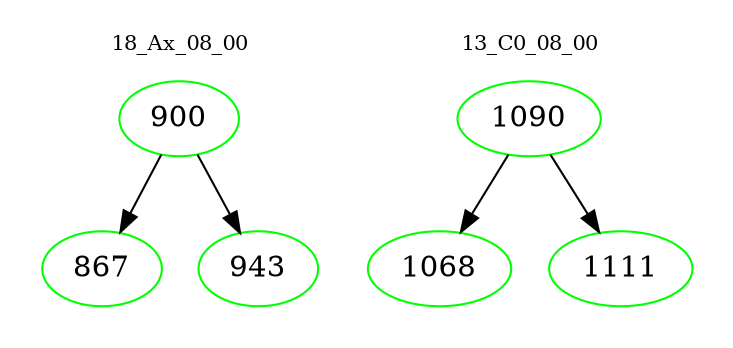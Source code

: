 digraph{
subgraph cluster_0 {
color = white
label = "18_Ax_08_00";
fontsize=10;
T0_900 [label="900", color="green"]
T0_900 -> T0_867 [color="black"]
T0_867 [label="867", color="green"]
T0_900 -> T0_943 [color="black"]
T0_943 [label="943", color="green"]
}
subgraph cluster_1 {
color = white
label = "13_C0_08_00";
fontsize=10;
T1_1090 [label="1090", color="green"]
T1_1090 -> T1_1068 [color="black"]
T1_1068 [label="1068", color="green"]
T1_1090 -> T1_1111 [color="black"]
T1_1111 [label="1111", color="green"]
}
}
